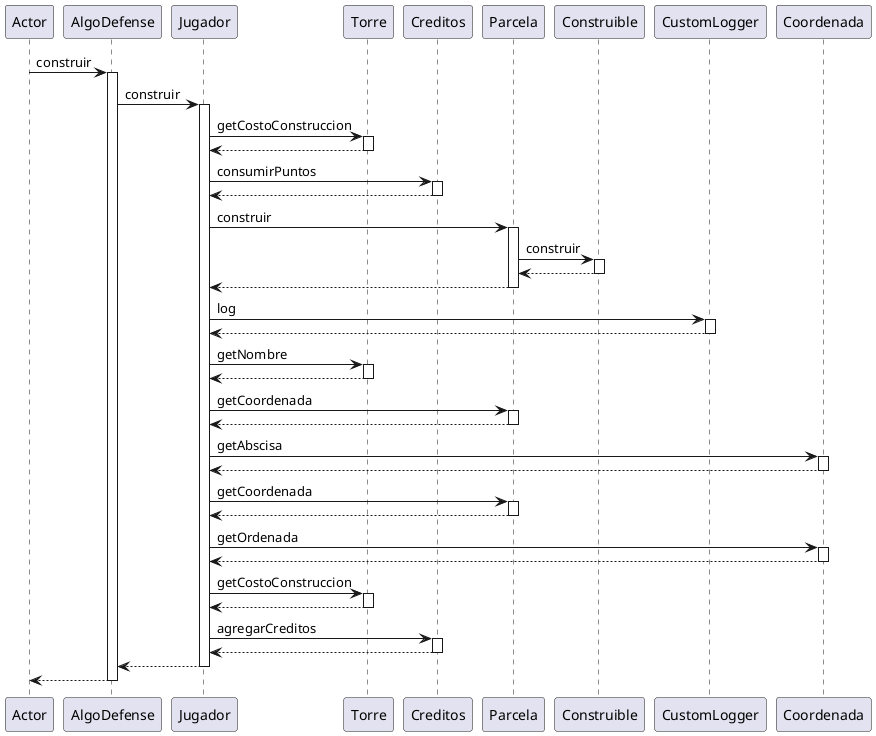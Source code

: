 @startuml
participant Actor
Actor -> AlgoDefense : construir
activate AlgoDefense
AlgoDefense -> Jugador : construir
activate Jugador
Jugador -> Torre : getCostoConstruccion
activate Torre
Torre --> Jugador
deactivate Torre
Jugador -> Creditos : consumirPuntos
activate Creditos
Creditos --> Jugador
deactivate Creditos
Jugador -> Parcela : construir
activate Parcela
Parcela -> Construible : construir
activate Construible
Construible --> Parcela
deactivate Construible
Parcela --> Jugador
deactivate Parcela
Jugador -> CustomLogger : log
activate CustomLogger
CustomLogger --> Jugador
deactivate CustomLogger
Jugador -> Torre : getNombre
activate Torre
Torre --> Jugador
deactivate Torre
Jugador -> Parcela : getCoordenada
activate Parcela
Parcela --> Jugador
deactivate Parcela
Jugador -> Coordenada : getAbscisa
activate Coordenada
Coordenada --> Jugador
deactivate Coordenada
Jugador -> Parcela : getCoordenada
activate Parcela
Parcela --> Jugador
deactivate Parcela
Jugador -> Coordenada : getOrdenada
activate Coordenada
Coordenada --> Jugador
deactivate Coordenada
Jugador -> Torre : getCostoConstruccion
activate Torre
Torre --> Jugador
deactivate Torre
Jugador -> Creditos : agregarCreditos
activate Creditos
Creditos --> Jugador
deactivate Creditos
Jugador --> AlgoDefense
deactivate Jugador
return
@enduml